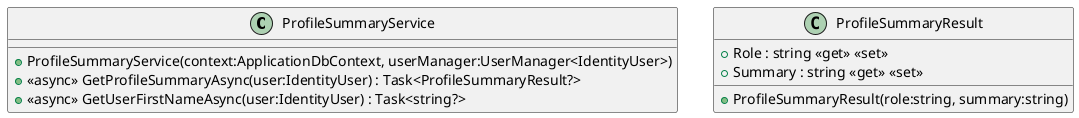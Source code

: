 @startuml
class ProfileSummaryService {
    + ProfileSummaryService(context:ApplicationDbContext, userManager:UserManager<IdentityUser>)
    + <<async>> GetProfileSummaryAsync(user:IdentityUser) : Task<ProfileSummaryResult?>
    + <<async>> GetUserFirstNameAsync(user:IdentityUser) : Task<string?>
}
class ProfileSummaryResult {
    + Role : string <<get>> <<set>>
    + Summary : string <<get>> <<set>>
    + ProfileSummaryResult(role:string, summary:string)
}
@enduml
